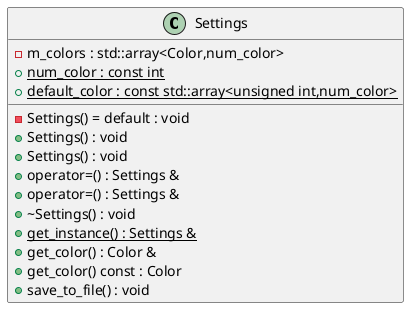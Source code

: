 @startuml
class "Settings" as C_0000005549272920610915
class C_0000005549272920610915 {
-Settings() = default : void
+Settings() : void
+Settings() : void
+operator=() : Settings &
+operator=() : Settings &
+~Settings() : void
{static} +get_instance() : Settings &
+get_color() : Color &
+get_color() const : Color
+save_to_file() : void
-m_colors : std::array<Color,num_color>
{static} +num_color : const int
{static} +default_color : const std::array<unsigned int,num_color>
}

'Generated with clang-uml, version 0.3.4
'LLVM version Ubuntu clang version 15.0.7
@enduml
